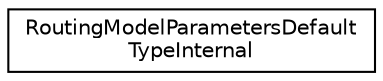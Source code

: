 digraph "Graphical Class Hierarchy"
{
 // LATEX_PDF_SIZE
  edge [fontname="Helvetica",fontsize="10",labelfontname="Helvetica",labelfontsize="10"];
  node [fontname="Helvetica",fontsize="10",shape=record];
  rankdir="LR";
  Node0 [label="RoutingModelParametersDefault\lTypeInternal",height=0.2,width=0.4,color="black", fillcolor="white", style="filled",URL="$structoperations__research_1_1_routing_model_parameters_default_type_internal.html",tooltip=" "];
}

